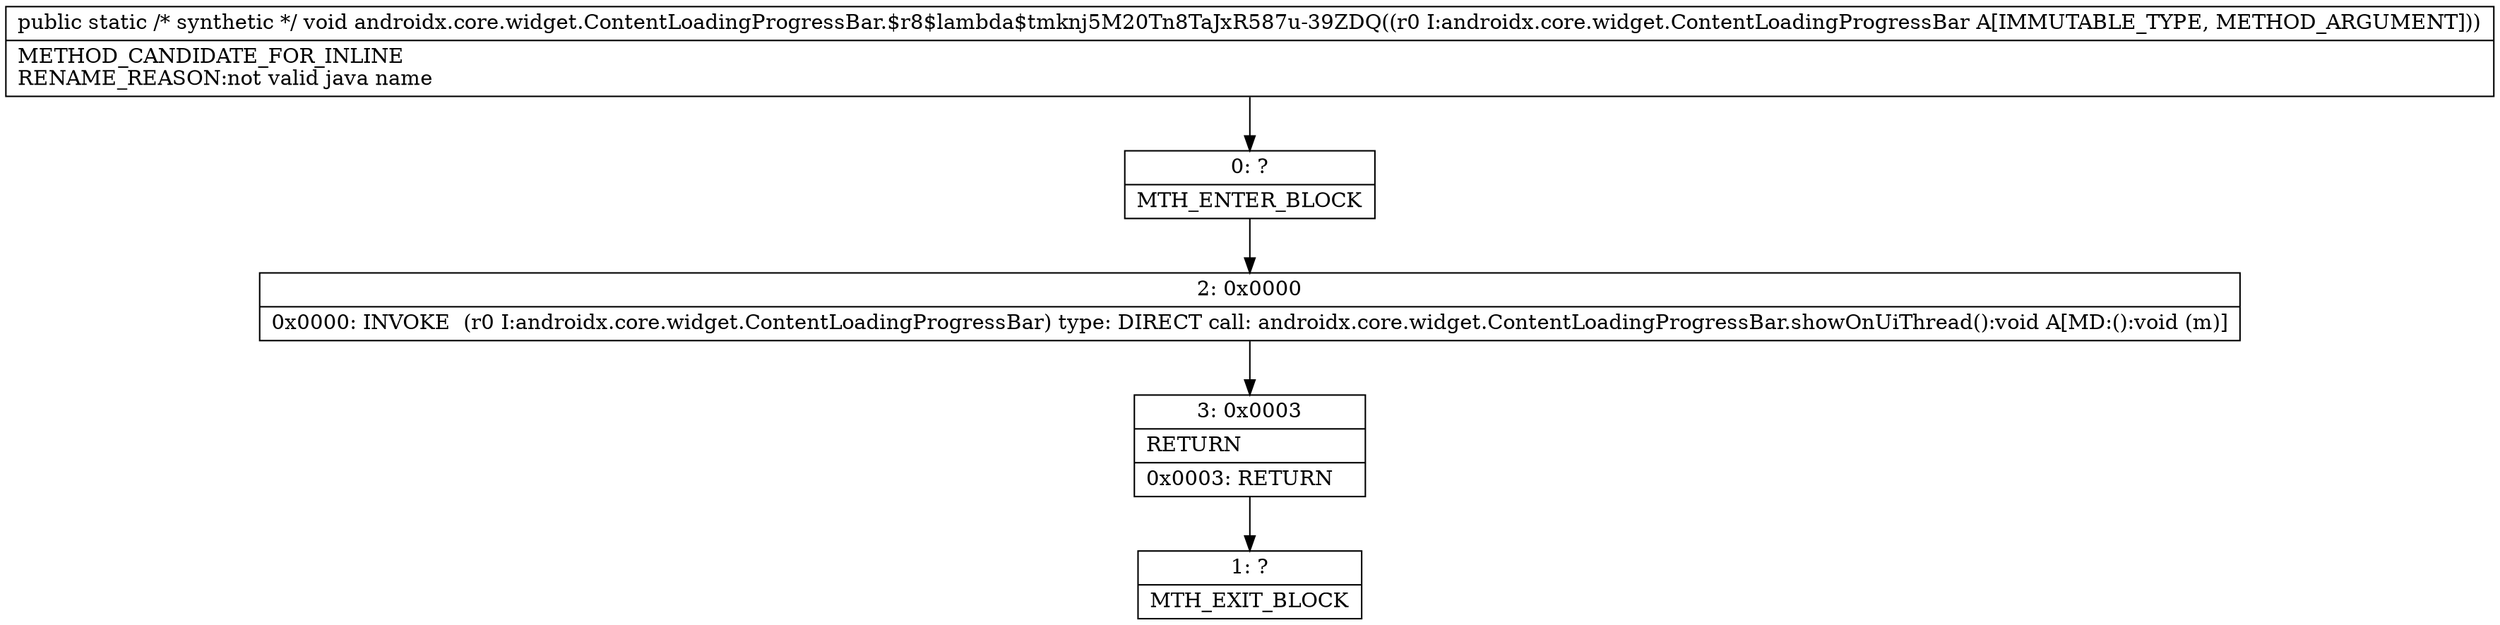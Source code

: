digraph "CFG forandroidx.core.widget.ContentLoadingProgressBar.$r8$lambda$tmknj5M20Tn8TaJxR587u\-39ZDQ(Landroidx\/core\/widget\/ContentLoadingProgressBar;)V" {
Node_0 [shape=record,label="{0\:\ ?|MTH_ENTER_BLOCK\l}"];
Node_2 [shape=record,label="{2\:\ 0x0000|0x0000: INVOKE  (r0 I:androidx.core.widget.ContentLoadingProgressBar) type: DIRECT call: androidx.core.widget.ContentLoadingProgressBar.showOnUiThread():void A[MD:():void (m)]\l}"];
Node_3 [shape=record,label="{3\:\ 0x0003|RETURN\l|0x0003: RETURN   \l}"];
Node_1 [shape=record,label="{1\:\ ?|MTH_EXIT_BLOCK\l}"];
MethodNode[shape=record,label="{public static \/* synthetic *\/ void androidx.core.widget.ContentLoadingProgressBar.$r8$lambda$tmknj5M20Tn8TaJxR587u\-39ZDQ((r0 I:androidx.core.widget.ContentLoadingProgressBar A[IMMUTABLE_TYPE, METHOD_ARGUMENT]))  | METHOD_CANDIDATE_FOR_INLINE\lRENAME_REASON:not valid java name\l}"];
MethodNode -> Node_0;Node_0 -> Node_2;
Node_2 -> Node_3;
Node_3 -> Node_1;
}

